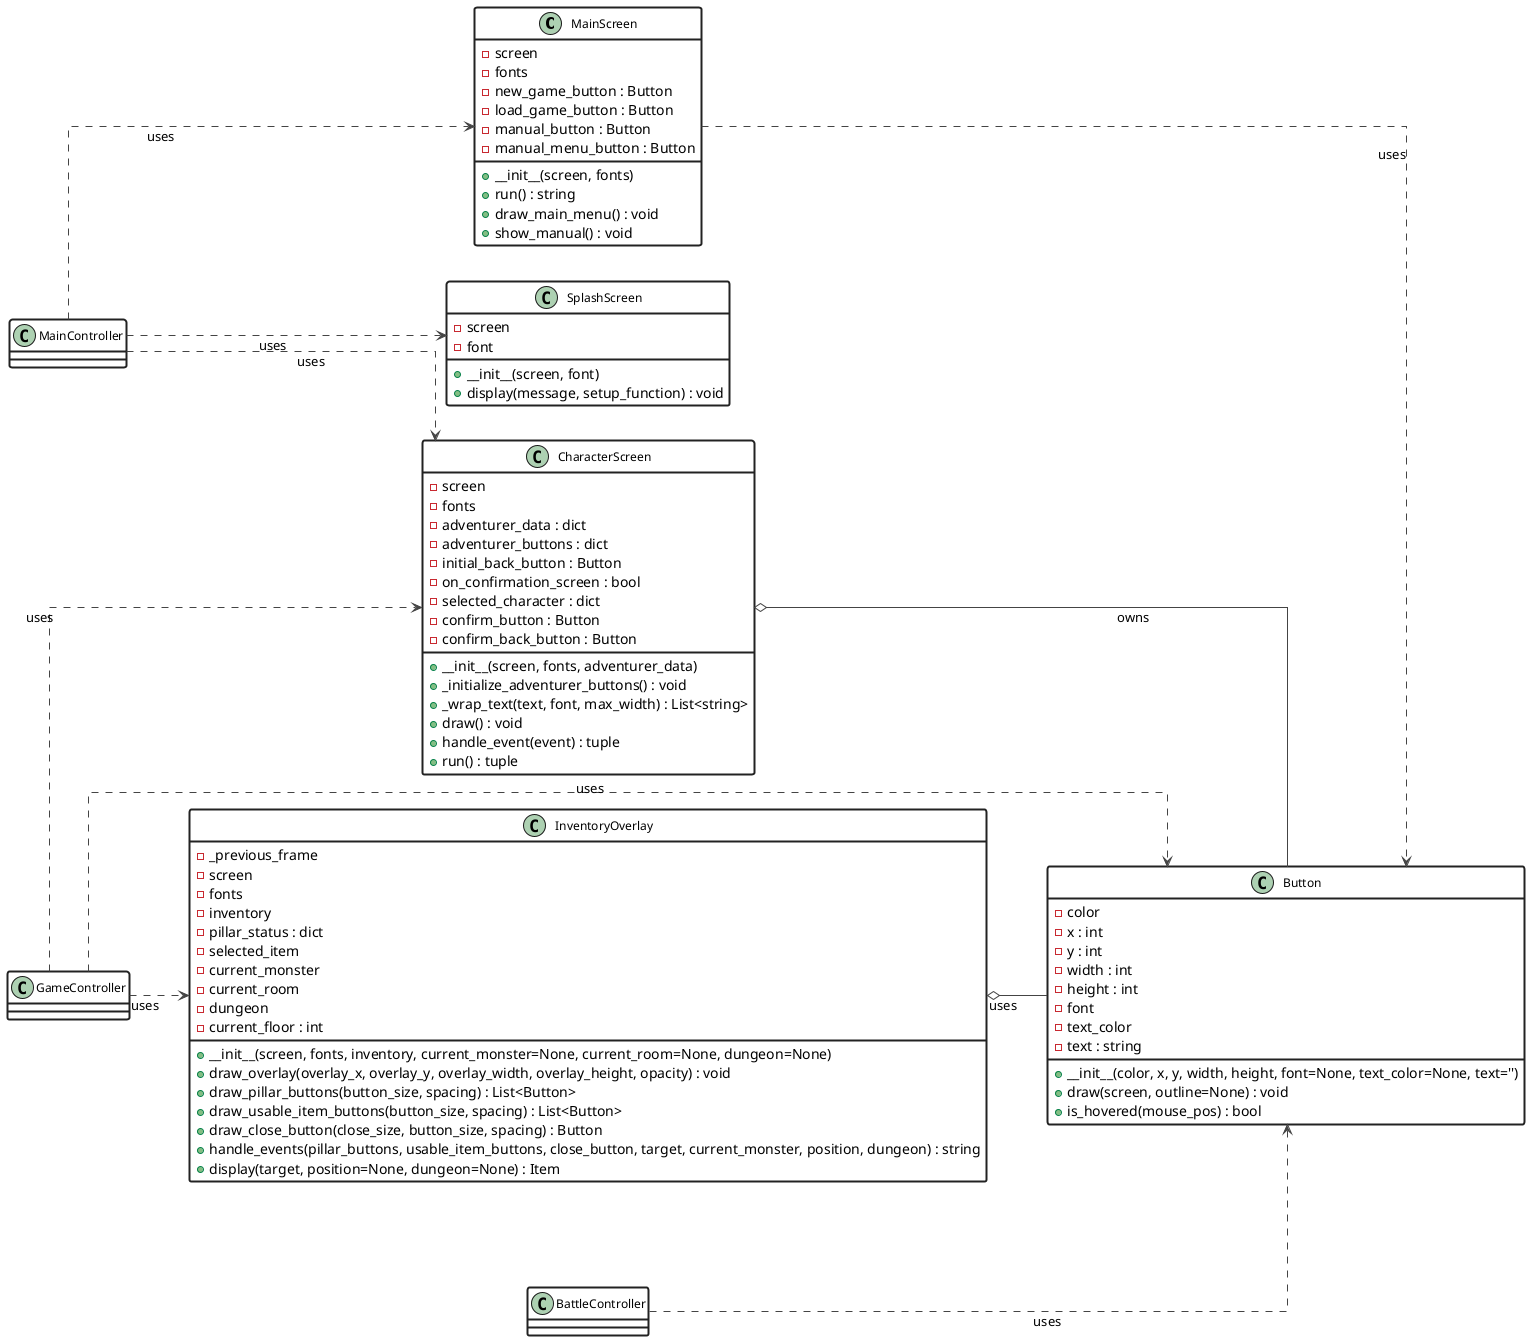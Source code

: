 @startuml
'https://plantuml.com/class-diagram

' View

' Styling settings for a blocky appearance
skinparam linetype ortho
skinparam rectangle {
    BackgroundColor #f8f8f8
    BorderColor #444444
    Shadowing false
}
skinparam ArrowColor #444444
skinparam Class {
    BackgroundColor #ffffff
    ArrowColor #444444
    FontName Arial
    FontSize 12
    BorderThickness 2
    BorderColor #222222
}
left to right direction

Class MainScreen {
    +__init__(screen, fonts)
    +run() : string
    +draw_main_menu() : void
    +show_manual() : void
    -screen
    -fonts
    -new_game_button : Button
    -load_game_button : Button
    -manual_button : Button
    -manual_menu_button : Button
}

Class SplashScreen {
    +__init__(screen, font)
    +display(message, setup_function) : void
    -screen
    -font
}

Class CharacterScreen {
    +__init__(screen, fonts, adventurer_data)
    +_initialize_adventurer_buttons() : void
    +_wrap_text(text, font, max_width) : List<string>
    +draw() : void
    +handle_event(event) : tuple
    +run() : tuple
    -screen
    -fonts
    -adventurer_data : dict
    -adventurer_buttons : dict
    -initial_back_button : Button
    -on_confirmation_screen : bool
    -selected_character : dict
    -confirm_button : Button
    -confirm_back_button : Button
}

Class InventoryOverlay {
    +__init__(screen, fonts, inventory, current_monster=None, current_room=None, dungeon=None)
    +draw_overlay(overlay_x, overlay_y, overlay_width, overlay_height, opacity) : void
    +draw_pillar_buttons(button_size, spacing) : List<Button>
    +draw_usable_item_buttons(button_size, spacing) : List<Button>
    +draw_close_button(close_size, button_size, spacing) : Button
    +handle_events(pillar_buttons, usable_item_buttons, close_button, target, current_monster, position, dungeon) : string
    +display(target, position=None, dungeon=None) : Item
    -_previous_frame
    -screen
    -fonts
    -inventory
    -pillar_status : dict
    -selected_item
    -current_monster
    -current_room
    -dungeon
    -current_floor : int
}

Class Button {
    +__init__(color, x, y, width, height, font=None, text_color=None, text='')
    +draw(screen, outline=None) : void
    +is_hovered(mouse_pos) : bool
    -color
    -x : int
    -y : int
    -width : int
    -height : int
    -font
    -text_color
    -text : string
}

Class MainController
Class GameController
Class BattleController

' Relationships
MainScreen ..> Button : uses
CharacterScreen o-- Button : owns
InventoryOverlay o-- Button : uses
MainController ..> SplashScreen : uses
MainController ..> MainScreen : uses
MainController ..> CharacterScreen : uses
BattleController ..> Button : uses
GameController ..> Button : uses
GameController ..> InventoryOverlay : uses
GameController ..> CharacterScreen : uses

@enduml